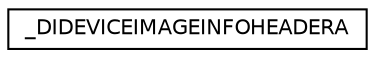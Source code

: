 digraph "Graphical Class Hierarchy"
{
 // LATEX_PDF_SIZE
  edge [fontname="Helvetica",fontsize="10",labelfontname="Helvetica",labelfontsize="10"];
  node [fontname="Helvetica",fontsize="10",shape=record];
  rankdir="LR";
  Node0 [label="_DIDEVICEIMAGEINFOHEADERA",height=0.2,width=0.4,color="black", fillcolor="white", style="filled",URL="$struct__DIDEVICEIMAGEINFOHEADERA.html",tooltip=" "];
}
